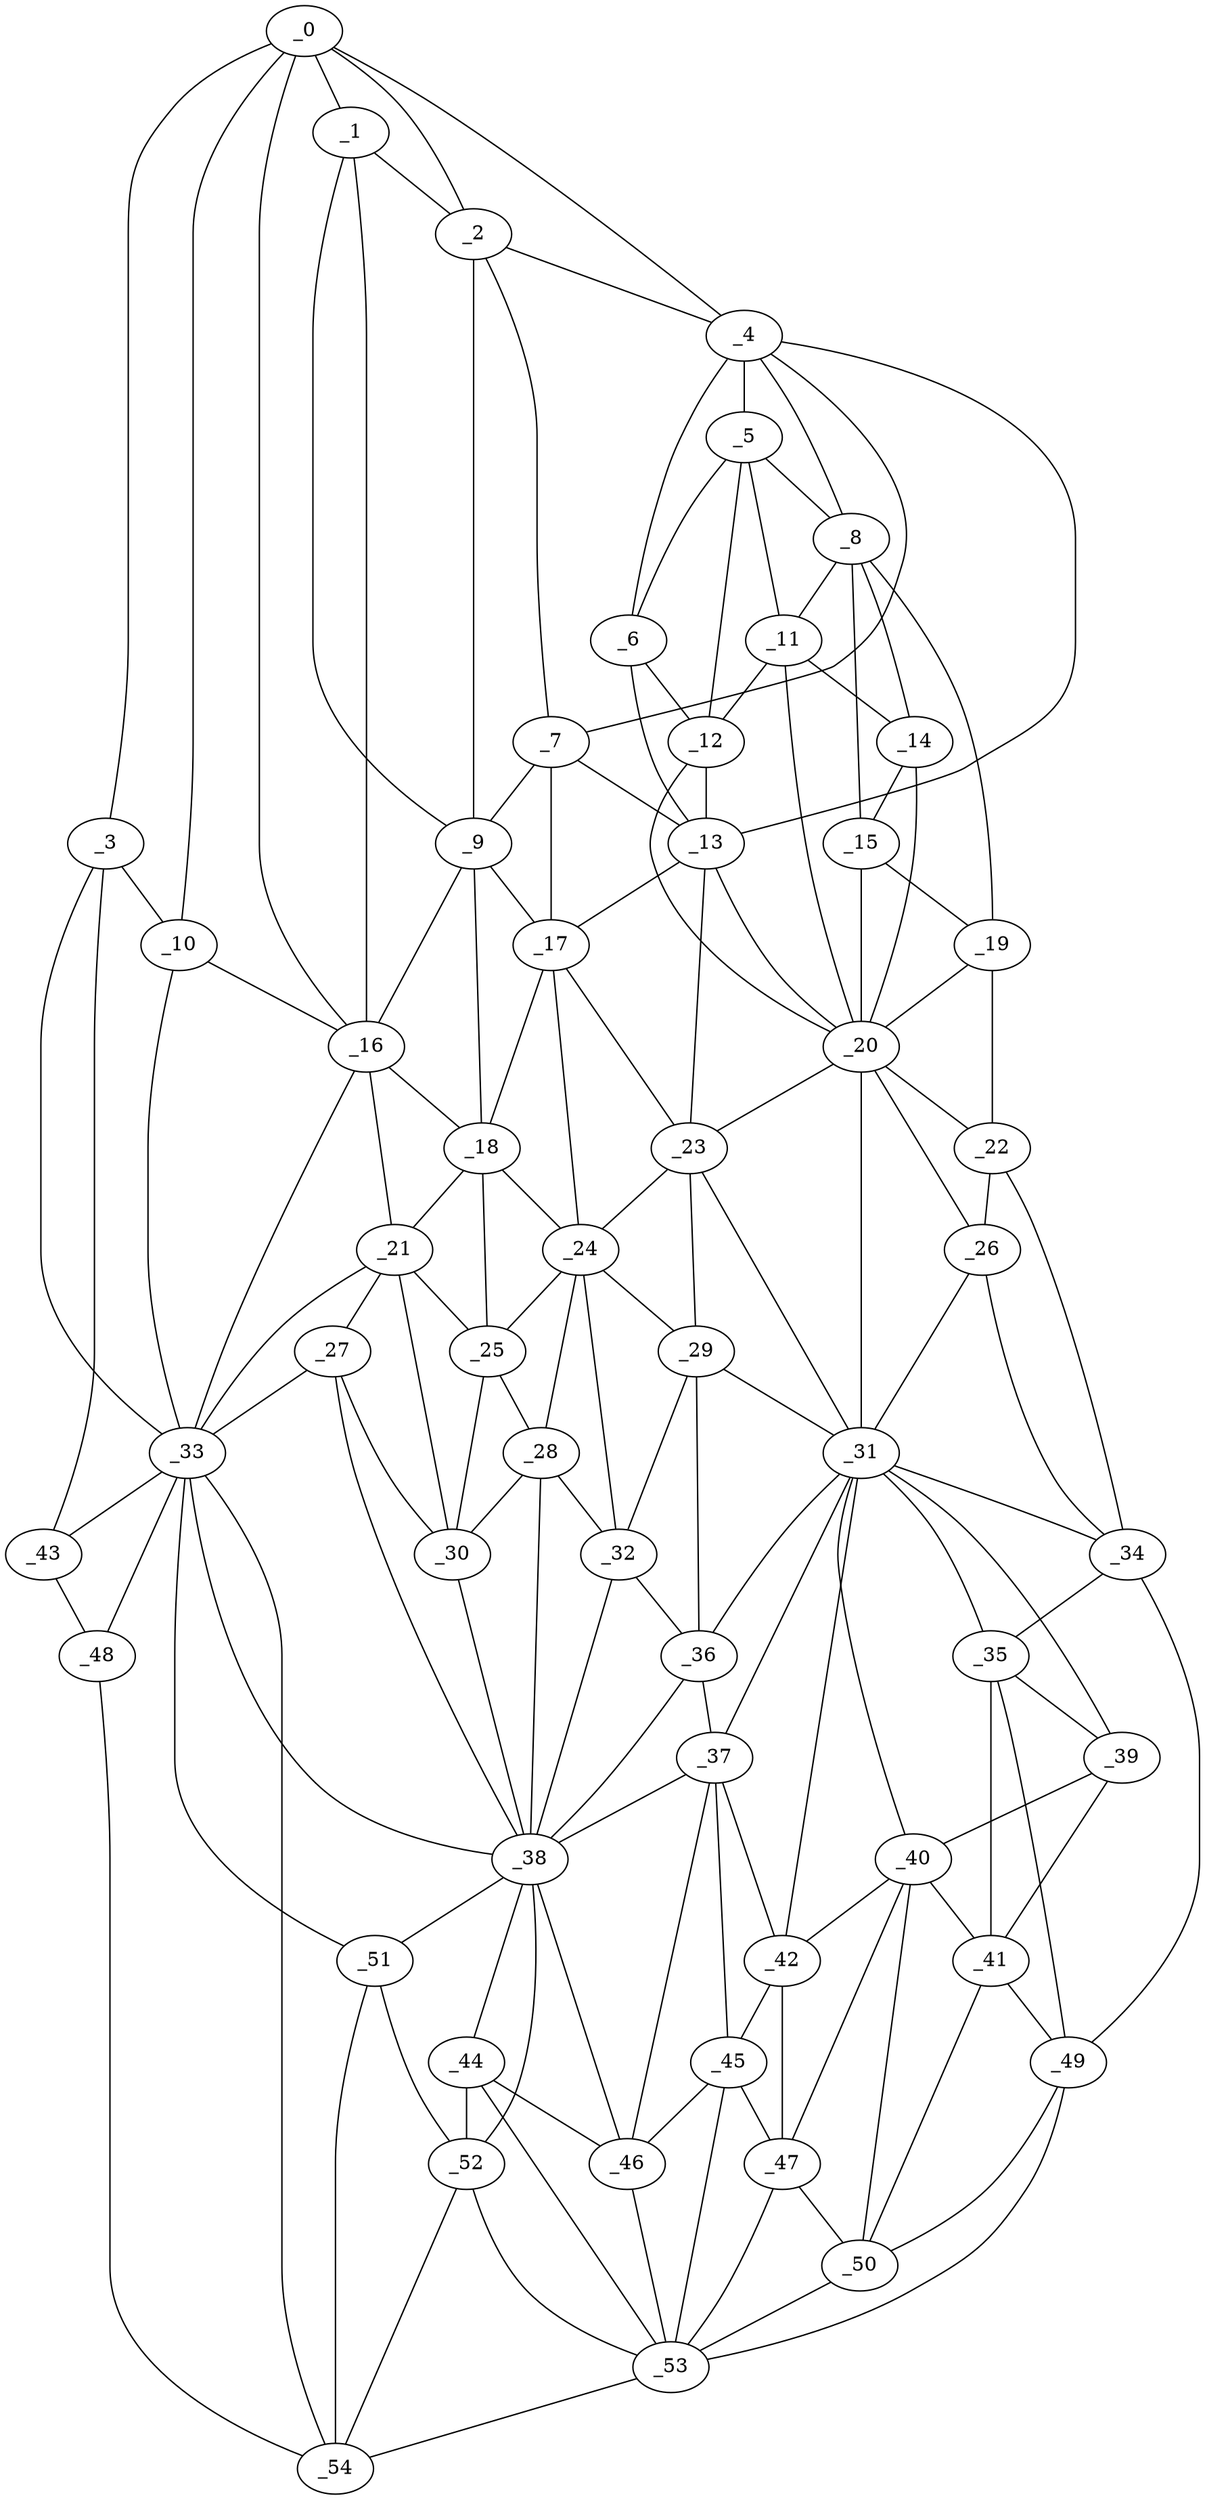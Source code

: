 graph "obj37__275.gxl" {
	_0	 [x=14,
		y=113];
	_1	 [x=19,
		y=76];
	_0 -- _1	 [valence=2];
	_2	 [x=20,
		y=62];
	_0 -- _2	 [valence=2];
	_3	 [x=20,
		y=123];
	_0 -- _3	 [valence=1];
	_4	 [x=21,
		y=52];
	_0 -- _4	 [valence=1];
	_10	 [x=30,
		y=115];
	_0 -- _10	 [valence=1];
	_16	 [x=44,
		y=100];
	_0 -- _16	 [valence=2];
	_1 -- _2	 [valence=1];
	_9	 [x=29,
		y=74];
	_1 -- _9	 [valence=1];
	_1 -- _16	 [valence=2];
	_2 -- _4	 [valence=1];
	_7	 [x=26,
		y=61];
	_2 -- _7	 [valence=1];
	_2 -- _9	 [valence=2];
	_3 -- _10	 [valence=2];
	_33	 [x=74,
		y=108];
	_3 -- _33	 [valence=1];
	_43	 [x=104,
		y=124];
	_3 -- _43	 [valence=1];
	_5	 [x=26,
		y=31];
	_4 -- _5	 [valence=2];
	_6	 [x=26,
		y=37];
	_4 -- _6	 [valence=1];
	_4 -- _7	 [valence=2];
	_8	 [x=28,
		y=18];
	_4 -- _8	 [valence=1];
	_13	 [x=35,
		y=49];
	_4 -- _13	 [valence=1];
	_5 -- _6	 [valence=1];
	_5 -- _8	 [valence=1];
	_11	 [x=31,
		y=25];
	_5 -- _11	 [valence=2];
	_12	 [x=34,
		y=38];
	_5 -- _12	 [valence=1];
	_6 -- _12	 [valence=2];
	_6 -- _13	 [valence=2];
	_7 -- _9	 [valence=2];
	_7 -- _13	 [valence=2];
	_17	 [x=45,
		y=60];
	_7 -- _17	 [valence=2];
	_8 -- _11	 [valence=1];
	_14	 [x=37,
		y=17];
	_8 -- _14	 [valence=1];
	_15	 [x=41,
		y=13];
	_8 -- _15	 [valence=2];
	_19	 [x=54,
		y=4];
	_8 -- _19	 [valence=1];
	_9 -- _16	 [valence=2];
	_9 -- _17	 [valence=2];
	_18	 [x=47,
		y=68];
	_9 -- _18	 [valence=1];
	_10 -- _16	 [valence=1];
	_10 -- _33	 [valence=2];
	_11 -- _12	 [valence=2];
	_11 -- _14	 [valence=2];
	_20	 [x=56,
		y=36];
	_11 -- _20	 [valence=2];
	_12 -- _13	 [valence=1];
	_12 -- _20	 [valence=1];
	_13 -- _17	 [valence=2];
	_13 -- _20	 [valence=2];
	_23	 [x=60,
		y=47];
	_13 -- _23	 [valence=1];
	_14 -- _15	 [valence=2];
	_14 -- _20	 [valence=1];
	_15 -- _19	 [valence=2];
	_15 -- _20	 [valence=2];
	_16 -- _18	 [valence=2];
	_21	 [x=58,
		y=93];
	_16 -- _21	 [valence=2];
	_16 -- _33	 [valence=2];
	_17 -- _18	 [valence=1];
	_17 -- _23	 [valence=2];
	_24	 [x=60,
		y=59];
	_17 -- _24	 [valence=1];
	_18 -- _21	 [valence=1];
	_18 -- _24	 [valence=2];
	_25	 [x=61,
		y=69];
	_18 -- _25	 [valence=1];
	_19 -- _20	 [valence=2];
	_22	 [x=60,
		y=4];
	_19 -- _22	 [valence=1];
	_20 -- _22	 [valence=1];
	_20 -- _23	 [valence=1];
	_26	 [x=65,
		y=5];
	_20 -- _26	 [valence=2];
	_31	 [x=72,
		y=35];
	_20 -- _31	 [valence=2];
	_21 -- _25	 [valence=2];
	_27	 [x=67,
		y=94];
	_21 -- _27	 [valence=2];
	_30	 [x=71,
		y=79];
	_21 -- _30	 [valence=2];
	_21 -- _33	 [valence=1];
	_22 -- _26	 [valence=1];
	_34	 [x=78,
		y=7];
	_22 -- _34	 [valence=1];
	_23 -- _24	 [valence=2];
	_29	 [x=71,
		y=51];
	_23 -- _29	 [valence=2];
	_23 -- _31	 [valence=2];
	_24 -- _25	 [valence=1];
	_28	 [x=69,
		y=68];
	_24 -- _28	 [valence=2];
	_24 -- _29	 [valence=1];
	_32	 [x=72,
		y=63];
	_24 -- _32	 [valence=2];
	_25 -- _28	 [valence=2];
	_25 -- _30	 [valence=1];
	_26 -- _31	 [valence=1];
	_26 -- _34	 [valence=2];
	_27 -- _30	 [valence=2];
	_27 -- _33	 [valence=2];
	_38	 [x=89,
		y=71];
	_27 -- _38	 [valence=2];
	_28 -- _30	 [valence=2];
	_28 -- _32	 [valence=1];
	_28 -- _38	 [valence=2];
	_29 -- _31	 [valence=2];
	_29 -- _32	 [valence=2];
	_36	 [x=84,
		y=55];
	_29 -- _36	 [valence=2];
	_30 -- _38	 [valence=2];
	_31 -- _34	 [valence=2];
	_35	 [x=82,
		y=10];
	_31 -- _35	 [valence=2];
	_31 -- _36	 [valence=2];
	_37	 [x=89,
		y=54];
	_31 -- _37	 [valence=1];
	_39	 [x=91,
		y=20];
	_31 -- _39	 [valence=1];
	_40	 [x=100,
		y=28];
	_31 -- _40	 [valence=2];
	_42	 [x=101,
		y=42];
	_31 -- _42	 [valence=2];
	_32 -- _36	 [valence=2];
	_32 -- _38	 [valence=2];
	_33 -- _38	 [valence=2];
	_33 -- _43	 [valence=1];
	_48	 [x=108,
		y=114];
	_33 -- _48	 [valence=2];
	_51	 [x=109,
		y=88];
	_33 -- _51	 [valence=2];
	_54	 [x=111,
		y=100];
	_33 -- _54	 [valence=1];
	_34 -- _35	 [valence=2];
	_49	 [x=109,
		y=18];
	_34 -- _49	 [valence=1];
	_35 -- _39	 [valence=2];
	_41	 [x=101,
		y=20];
	_35 -- _41	 [valence=1];
	_35 -- _49	 [valence=2];
	_36 -- _37	 [valence=2];
	_36 -- _38	 [valence=1];
	_37 -- _38	 [valence=2];
	_37 -- _42	 [valence=1];
	_45	 [x=106,
		y=48];
	_37 -- _45	 [valence=2];
	_46	 [x=106,
		y=59];
	_37 -- _46	 [valence=2];
	_44	 [x=105,
		y=69];
	_38 -- _44	 [valence=1];
	_38 -- _46	 [valence=1];
	_38 -- _51	 [valence=2];
	_52	 [x=110,
		y=75];
	_38 -- _52	 [valence=2];
	_39 -- _40	 [valence=2];
	_39 -- _41	 [valence=1];
	_40 -- _41	 [valence=2];
	_40 -- _42	 [valence=1];
	_47	 [x=108,
		y=35];
	_40 -- _47	 [valence=2];
	_50	 [x=109,
		y=26];
	_40 -- _50	 [valence=1];
	_41 -- _49	 [valence=1];
	_41 -- _50	 [valence=2];
	_42 -- _45	 [valence=2];
	_42 -- _47	 [valence=1];
	_43 -- _48	 [valence=1];
	_44 -- _46	 [valence=2];
	_44 -- _52	 [valence=2];
	_53	 [x=111,
		y=62];
	_44 -- _53	 [valence=1];
	_45 -- _46	 [valence=2];
	_45 -- _47	 [valence=2];
	_45 -- _53	 [valence=1];
	_46 -- _53	 [valence=2];
	_47 -- _50	 [valence=2];
	_47 -- _53	 [valence=2];
	_48 -- _54	 [valence=1];
	_49 -- _50	 [valence=2];
	_49 -- _53	 [valence=1];
	_50 -- _53	 [valence=2];
	_51 -- _52	 [valence=2];
	_51 -- _54	 [valence=2];
	_52 -- _53	 [valence=1];
	_52 -- _54	 [valence=2];
	_53 -- _54	 [valence=1];
}
